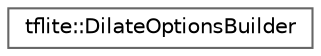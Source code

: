 digraph "Graphical Class Hierarchy"
{
 // LATEX_PDF_SIZE
  bgcolor="transparent";
  edge [fontname=Helvetica,fontsize=10,labelfontname=Helvetica,labelfontsize=10];
  node [fontname=Helvetica,fontsize=10,shape=box,height=0.2,width=0.4];
  rankdir="LR";
  Node0 [id="Node000000",label="tflite::DilateOptionsBuilder",height=0.2,width=0.4,color="grey40", fillcolor="white", style="filled",URL="$structtflite_1_1_dilate_options_builder.html",tooltip=" "];
}
